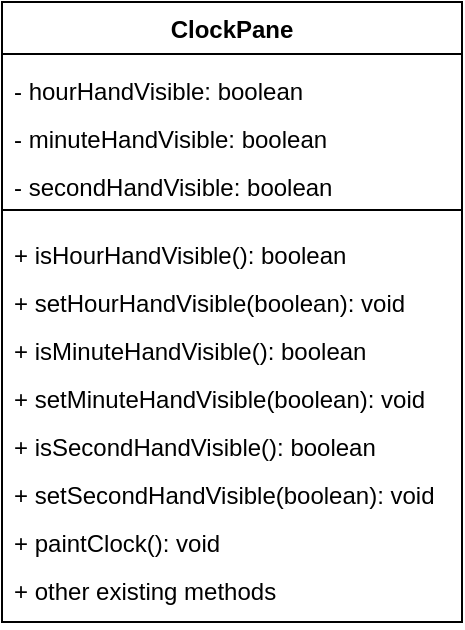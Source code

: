 <mxfile version="27.1.1">
  <diagram name="Page-1" id="zNkAxf-HawqWzpL3nWZy">
    <mxGraphModel dx="931" dy="1136" grid="1" gridSize="10" guides="1" tooltips="1" connect="1" arrows="1" fold="1" page="0" pageScale="1" pageWidth="850" pageHeight="1100" math="0" shadow="0">
      <root>
        <mxCell id="0" />
        <mxCell id="1" parent="0" />
        <mxCell id="unNfeAQ17h-KNs7UbfqM-1" value="ClockPane" style="swimlane;fontStyle=1;align=center;verticalAlign=top;childLayout=stackLayout;horizontal=1;startSize=26;horizontalStack=0;resizeParent=1;resizeParentMax=0;resizeLast=0;collapsible=1;marginBottom=0;whiteSpace=wrap;html=1;" parent="1" vertex="1">
          <mxGeometry x="-200" y="-170" width="230" height="310" as="geometry" />
        </mxCell>
        <mxCell id="unNfeAQ17h-KNs7UbfqM-2" value="&lt;div style=&quot;line-height: 200%;&quot;&gt;&lt;div&gt;- hourHandVisible: boolean&amp;nbsp;&lt;/div&gt;&lt;div&gt;- minuteHandVisible: boolean&amp;nbsp;&lt;/div&gt;&lt;div&gt;- secondHandVisible: boolean&lt;/div&gt;&lt;/div&gt;" style="text;strokeColor=none;fillColor=none;align=left;verticalAlign=top;spacingLeft=4;spacingRight=4;overflow=hidden;rotatable=0;points=[[0,0.5],[1,0.5]];portConstraint=eastwest;whiteSpace=wrap;html=1;" parent="unNfeAQ17h-KNs7UbfqM-1" vertex="1">
          <mxGeometry y="26" width="230" height="74" as="geometry" />
        </mxCell>
        <mxCell id="unNfeAQ17h-KNs7UbfqM-3" value="" style="line;strokeWidth=1;fillColor=none;align=left;verticalAlign=middle;spacingTop=-1;spacingLeft=3;spacingRight=3;rotatable=0;labelPosition=right;points=[];portConstraint=eastwest;strokeColor=inherit;" parent="unNfeAQ17h-KNs7UbfqM-1" vertex="1">
          <mxGeometry y="100" width="230" height="8" as="geometry" />
        </mxCell>
        <mxCell id="unNfeAQ17h-KNs7UbfqM-4" value="&lt;div style=&quot;line-height: 200%;&quot;&gt;&lt;div&gt;+ isHourHandVisible(): boolean&amp;nbsp;&amp;nbsp;&lt;/div&gt;&lt;div&gt;+ setHourHandVisible(boolean): void&amp;nbsp;&amp;nbsp;&lt;/div&gt;&lt;div&gt;+ isMinuteHandVisible(): boolean&amp;nbsp; &amp;nbsp; &amp;nbsp;&lt;/div&gt;&lt;div&gt;+ setMinuteHandVisible(boolean): void&lt;/div&gt;&lt;div&gt;+ isSecondHandVisible(): boolean&amp;nbsp; &amp;nbsp; &amp;nbsp;&lt;/div&gt;&lt;div&gt;+ setSecondHandVisible(boolean): void&lt;/div&gt;&lt;div&gt;+ paintClock(): void&amp;nbsp; &amp;nbsp; &amp;nbsp; &amp;nbsp; &amp;nbsp; &amp;nbsp; &amp;nbsp; &amp;nbsp; &amp;nbsp;&amp;nbsp;&lt;/div&gt;&lt;div&gt;+ other existing methods&amp;nbsp;&lt;/div&gt;&lt;/div&gt;" style="text;strokeColor=none;fillColor=none;align=left;verticalAlign=top;spacingLeft=4;spacingRight=4;overflow=hidden;rotatable=0;points=[[0,0.5],[1,0.5]];portConstraint=eastwest;whiteSpace=wrap;html=1;" parent="unNfeAQ17h-KNs7UbfqM-1" vertex="1">
          <mxGeometry y="108" width="230" height="202" as="geometry" />
        </mxCell>
      </root>
    </mxGraphModel>
  </diagram>
</mxfile>
